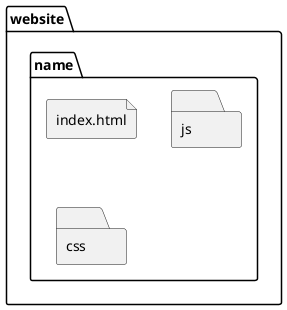 @startuml
Folder website {
    Folder name {
        File index.html
        Folder js
        Folder css
    }
}
@enduml